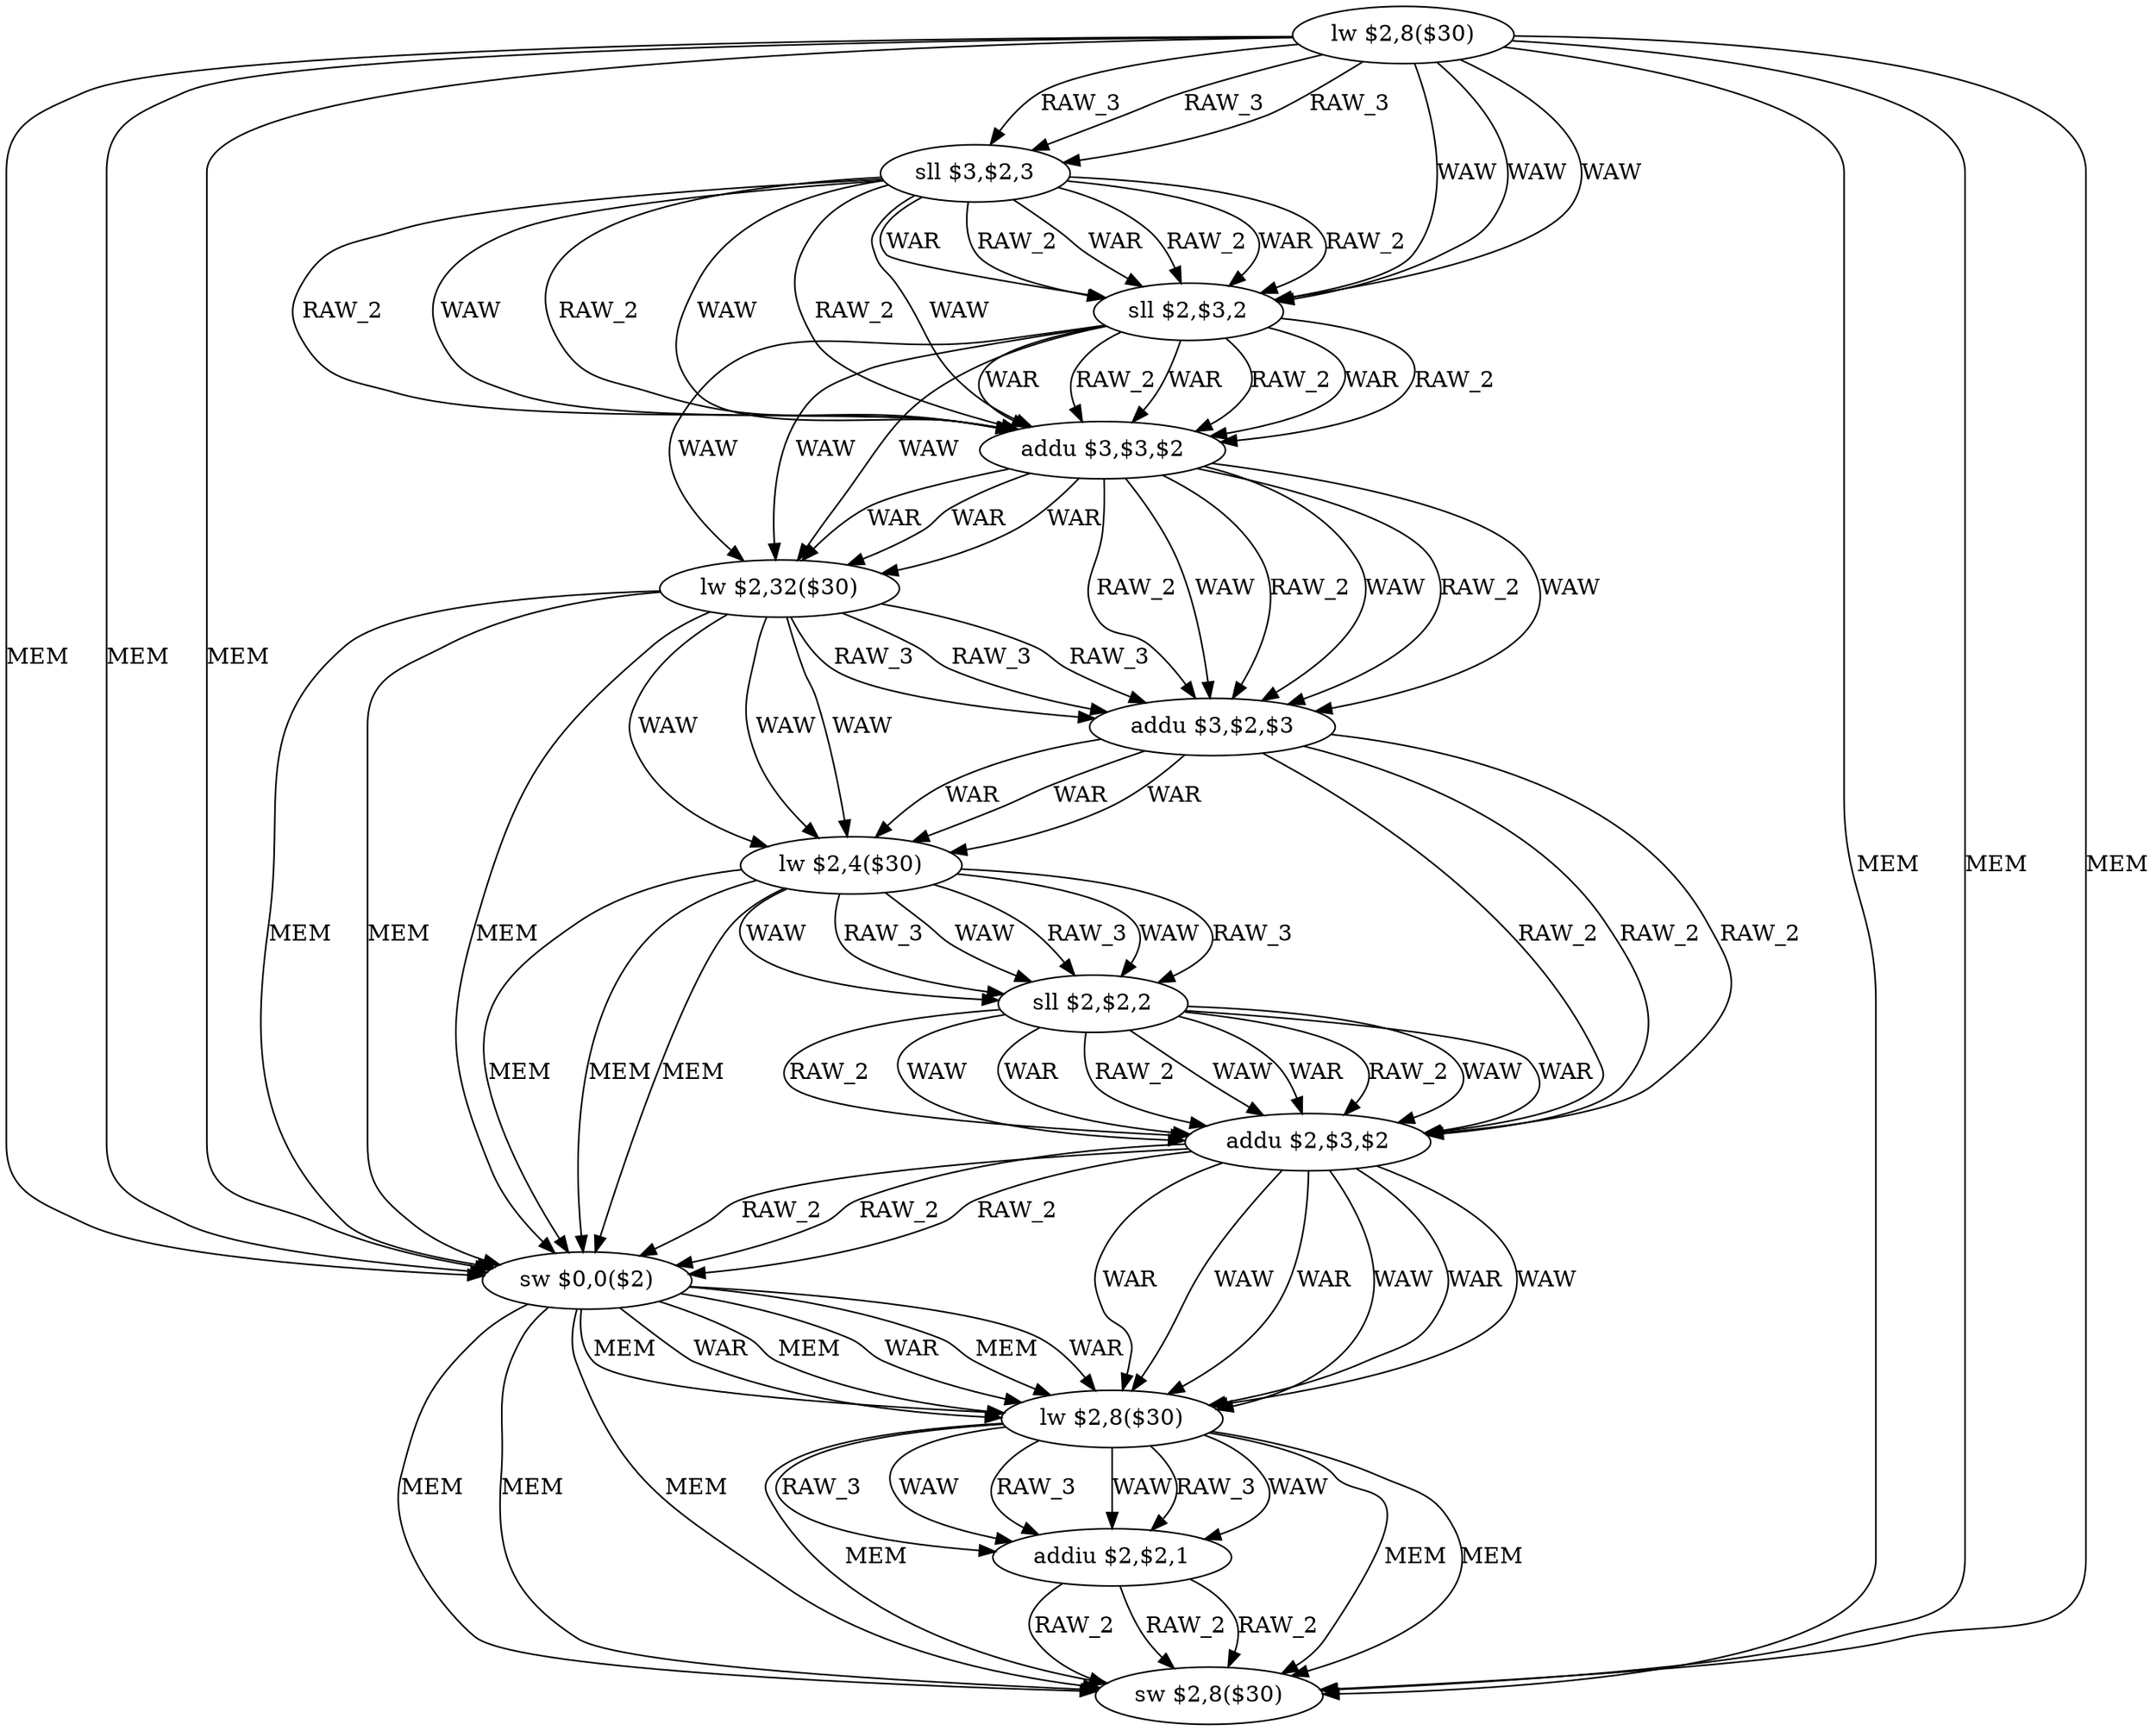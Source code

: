 digraph G1 {
node [shape = ellipse];
i0 [label = "lw $2,8($30)"] ;
i0 ->  i1 [label= "RAW_3"];
i0 ->  i2 [label= "WAW"];
i0 ->  i9 [label= "MEM"];
i0 ->  i12 [label= "MEM"];
i0 ->  i1 [label= "RAW_3"];
i0 ->  i2 [label= "WAW"];
i0 ->  i9 [label= "MEM"];
i0 ->  i12 [label= "MEM"];
i0 ->  i1 [label= "RAW_3"];
i0 ->  i2 [label= "WAW"];
i0 ->  i9 [label= "MEM"];
i0 ->  i12 [label= "MEM"];
i1 [label = "sll $3,$2,3"] ;
i1 ->  i2 [label= "RAW_2"];
i1 ->  i3 [label= "RAW_2"];
i1 ->  i3 [label= "WAW"];
i1 ->  i2 [label= "WAR"];
i1 ->  i2 [label= "RAW_2"];
i1 ->  i3 [label= "RAW_2"];
i1 ->  i3 [label= "WAW"];
i1 ->  i2 [label= "WAR"];
i1 ->  i2 [label= "RAW_2"];
i1 ->  i3 [label= "RAW_2"];
i1 ->  i3 [label= "WAW"];
i1 ->  i2 [label= "WAR"];
i2 [label = "sll $2,$3,2"] ;
i2 ->  i3 [label= "RAW_2"];
i2 ->  i4 [label= "WAW"];
i2 ->  i3 [label= "WAR"];
i2 ->  i3 [label= "RAW_2"];
i2 ->  i4 [label= "WAW"];
i2 ->  i3 [label= "WAR"];
i2 ->  i3 [label= "RAW_2"];
i2 ->  i4 [label= "WAW"];
i2 ->  i3 [label= "WAR"];
i3 [label = "addu $3,$3,$2"] ;
i3 ->  i5 [label= "RAW_2"];
i3 ->  i5 [label= "WAW"];
i3 ->  i4 [label= "WAR"];
i3 ->  i5 [label= "RAW_2"];
i3 ->  i5 [label= "WAW"];
i3 ->  i4 [label= "WAR"];
i3 ->  i5 [label= "RAW_2"];
i3 ->  i5 [label= "WAW"];
i3 ->  i4 [label= "WAR"];
i5 [label = "addu $3,$2,$3"] ;
i5 ->  i8 [label= "RAW_2"];
i5 ->  i6 [label= "WAR"];
i5 ->  i8 [label= "RAW_2"];
i5 ->  i6 [label= "WAR"];
i5 ->  i8 [label= "RAW_2"];
i5 ->  i6 [label= "WAR"];
i8 [label = "addu $2,$3,$2"] ;
i8 ->  i9 [label= "RAW_2"];
i8 ->  i10 [label= "WAW"];
i8 ->  i10 [label= "WAR"];
i8 ->  i9 [label= "RAW_2"];
i8 ->  i10 [label= "WAW"];
i8 ->  i10 [label= "WAR"];
i8 ->  i9 [label= "RAW_2"];
i8 ->  i10 [label= "WAW"];
i8 ->  i10 [label= "WAR"];
i9 [label = "sw $0,0($2)"] ;
i9 ->  i10 [label= "WAR"];
i9 ->  i10 [label= "MEM"];
i9 ->  i12 [label= "MEM"];
i9 ->  i10 [label= "WAR"];
i9 ->  i10 [label= "MEM"];
i9 ->  i12 [label= "MEM"];
i9 ->  i10 [label= "WAR"];
i9 ->  i10 [label= "MEM"];
i9 ->  i12 [label= "MEM"];
i10 [label = "lw $2,8($30)"] ;
i10 ->  i11 [label= "RAW_3"];
i10 ->  i11 [label= "WAW"];
i10 ->  i12 [label= "MEM"];
i10 ->  i11 [label= "RAW_3"];
i10 ->  i11 [label= "WAW"];
i10 ->  i12 [label= "MEM"];
i10 ->  i11 [label= "RAW_3"];
i10 ->  i11 [label= "WAW"];
i10 ->  i12 [label= "MEM"];
i11 [label = "addiu $2,$2,1"] ;
i11 ->  i12 [label= "RAW_2"];
i11 ->  i12 [label= "RAW_2"];
i11 ->  i12 [label= "RAW_2"];
i12 [label = "sw $2,8($30)"] ;
i6 [label = "lw $2,4($30)"] ;
i6 ->  i7 [label= "RAW_3"];
i6 ->  i7 [label= "WAW"];
i6 ->  i9 [label= "MEM"];
i6 ->  i7 [label= "RAW_3"];
i6 ->  i7 [label= "WAW"];
i6 ->  i9 [label= "MEM"];
i6 ->  i7 [label= "RAW_3"];
i6 ->  i7 [label= "WAW"];
i6 ->  i9 [label= "MEM"];
i7 [label = "sll $2,$2,2"] ;
i7 ->  i8 [label= "RAW_2"];
i7 ->  i8 [label= "WAW"];
i7 ->  i8 [label= "WAR"];
i7 ->  i8 [label= "RAW_2"];
i7 ->  i8 [label= "WAW"];
i7 ->  i8 [label= "WAR"];
i7 ->  i8 [label= "RAW_2"];
i7 ->  i8 [label= "WAW"];
i7 ->  i8 [label= "WAR"];
i4 [label = "lw $2,32($30)"] ;
i4 ->  i5 [label= "RAW_3"];
i4 ->  i6 [label= "WAW"];
i4 ->  i9 [label= "MEM"];
i4 ->  i5 [label= "RAW_3"];
i4 ->  i6 [label= "WAW"];
i4 ->  i9 [label= "MEM"];
i4 ->  i5 [label= "RAW_3"];
i4 ->  i6 [label= "WAW"];
i4 ->  i9 [label= "MEM"];
}
